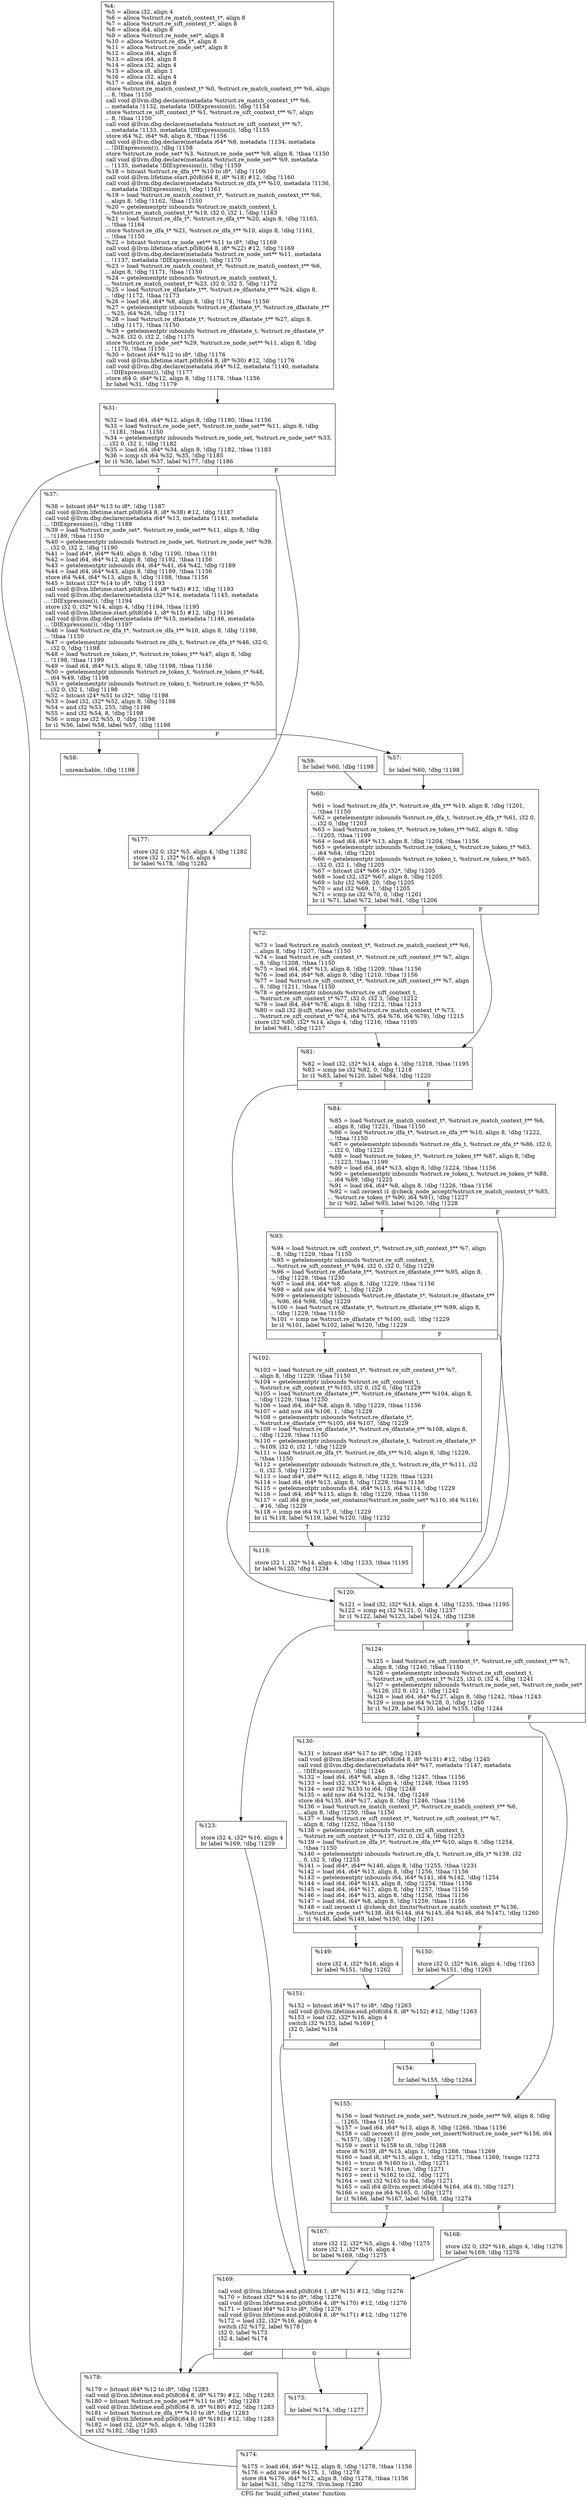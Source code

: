digraph "CFG for 'build_sifted_states' function" {
	label="CFG for 'build_sifted_states' function";

	Node0xe9a3f0 [shape=record,label="{%4:\l  %5 = alloca i32, align 4\l  %6 = alloca %struct.re_match_context_t*, align 8\l  %7 = alloca %struct.re_sift_context_t*, align 8\l  %8 = alloca i64, align 8\l  %9 = alloca %struct.re_node_set*, align 8\l  %10 = alloca %struct.re_dfa_t*, align 8\l  %11 = alloca %struct.re_node_set*, align 8\l  %12 = alloca i64, align 8\l  %13 = alloca i64, align 8\l  %14 = alloca i32, align 4\l  %15 = alloca i8, align 1\l  %16 = alloca i32, align 4\l  %17 = alloca i64, align 8\l  store %struct.re_match_context_t* %0, %struct.re_match_context_t** %6, align\l... 8, !tbaa !1150\l  call void @llvm.dbg.declare(metadata %struct.re_match_context_t** %6,\l... metadata !1132, metadata !DIExpression()), !dbg !1154\l  store %struct.re_sift_context_t* %1, %struct.re_sift_context_t** %7, align\l... 8, !tbaa !1150\l  call void @llvm.dbg.declare(metadata %struct.re_sift_context_t** %7,\l... metadata !1133, metadata !DIExpression()), !dbg !1155\l  store i64 %2, i64* %8, align 8, !tbaa !1156\l  call void @llvm.dbg.declare(metadata i64* %8, metadata !1134, metadata\l... !DIExpression()), !dbg !1158\l  store %struct.re_node_set* %3, %struct.re_node_set** %9, align 8, !tbaa !1150\l  call void @llvm.dbg.declare(metadata %struct.re_node_set** %9, metadata\l... !1135, metadata !DIExpression()), !dbg !1159\l  %18 = bitcast %struct.re_dfa_t** %10 to i8*, !dbg !1160\l  call void @llvm.lifetime.start.p0i8(i64 8, i8* %18) #12, !dbg !1160\l  call void @llvm.dbg.declare(metadata %struct.re_dfa_t** %10, metadata !1136,\l... metadata !DIExpression()), !dbg !1161\l  %19 = load %struct.re_match_context_t*, %struct.re_match_context_t** %6,\l... align 8, !dbg !1162, !tbaa !1150\l  %20 = getelementptr inbounds %struct.re_match_context_t,\l... %struct.re_match_context_t* %19, i32 0, i32 1, !dbg !1163\l  %21 = load %struct.re_dfa_t*, %struct.re_dfa_t** %20, align 8, !dbg !1163,\l... !tbaa !1164\l  store %struct.re_dfa_t* %21, %struct.re_dfa_t** %10, align 8, !dbg !1161,\l... !tbaa !1150\l  %22 = bitcast %struct.re_node_set** %11 to i8*, !dbg !1169\l  call void @llvm.lifetime.start.p0i8(i64 8, i8* %22) #12, !dbg !1169\l  call void @llvm.dbg.declare(metadata %struct.re_node_set** %11, metadata\l... !1137, metadata !DIExpression()), !dbg !1170\l  %23 = load %struct.re_match_context_t*, %struct.re_match_context_t** %6,\l... align 8, !dbg !1171, !tbaa !1150\l  %24 = getelementptr inbounds %struct.re_match_context_t,\l... %struct.re_match_context_t* %23, i32 0, i32 5, !dbg !1172\l  %25 = load %struct.re_dfastate_t**, %struct.re_dfastate_t*** %24, align 8,\l... !dbg !1172, !tbaa !1173\l  %26 = load i64, i64* %8, align 8, !dbg !1174, !tbaa !1156\l  %27 = getelementptr inbounds %struct.re_dfastate_t*, %struct.re_dfastate_t**\l... %25, i64 %26, !dbg !1171\l  %28 = load %struct.re_dfastate_t*, %struct.re_dfastate_t** %27, align 8,\l... !dbg !1171, !tbaa !1150\l  %29 = getelementptr inbounds %struct.re_dfastate_t, %struct.re_dfastate_t*\l... %28, i32 0, i32 2, !dbg !1175\l  store %struct.re_node_set* %29, %struct.re_node_set** %11, align 8, !dbg\l... !1170, !tbaa !1150\l  %30 = bitcast i64* %12 to i8*, !dbg !1176\l  call void @llvm.lifetime.start.p0i8(i64 8, i8* %30) #12, !dbg !1176\l  call void @llvm.dbg.declare(metadata i64* %12, metadata !1140, metadata\l... !DIExpression()), !dbg !1177\l  store i64 0, i64* %12, align 8, !dbg !1178, !tbaa !1156\l  br label %31, !dbg !1179\l}"];
	Node0xe9a3f0 -> Node0xe9a4f0;
	Node0xe9a4f0 [shape=record,label="{%31:\l\l  %32 = load i64, i64* %12, align 8, !dbg !1180, !tbaa !1156\l  %33 = load %struct.re_node_set*, %struct.re_node_set** %11, align 8, !dbg\l... !1181, !tbaa !1150\l  %34 = getelementptr inbounds %struct.re_node_set, %struct.re_node_set* %33,\l... i32 0, i32 1, !dbg !1182\l  %35 = load i64, i64* %34, align 8, !dbg !1182, !tbaa !1183\l  %36 = icmp slt i64 %32, %35, !dbg !1185\l  br i1 %36, label %37, label %177, !dbg !1186\l|{<s0>T|<s1>F}}"];
	Node0xe9a4f0:s0 -> Node0xe9a540;
	Node0xe9a4f0:s1 -> Node0xe9ad10;
	Node0xe9a540 [shape=record,label="{%37:\l\l  %38 = bitcast i64* %13 to i8*, !dbg !1187\l  call void @llvm.lifetime.start.p0i8(i64 8, i8* %38) #12, !dbg !1187\l  call void @llvm.dbg.declare(metadata i64* %13, metadata !1141, metadata\l... !DIExpression()), !dbg !1188\l  %39 = load %struct.re_node_set*, %struct.re_node_set** %11, align 8, !dbg\l... !1189, !tbaa !1150\l  %40 = getelementptr inbounds %struct.re_node_set, %struct.re_node_set* %39,\l... i32 0, i32 2, !dbg !1190\l  %41 = load i64*, i64** %40, align 8, !dbg !1190, !tbaa !1191\l  %42 = load i64, i64* %12, align 8, !dbg !1192, !tbaa !1156\l  %43 = getelementptr inbounds i64, i64* %41, i64 %42, !dbg !1189\l  %44 = load i64, i64* %43, align 8, !dbg !1189, !tbaa !1156\l  store i64 %44, i64* %13, align 8, !dbg !1188, !tbaa !1156\l  %45 = bitcast i32* %14 to i8*, !dbg !1193\l  call void @llvm.lifetime.start.p0i8(i64 4, i8* %45) #12, !dbg !1193\l  call void @llvm.dbg.declare(metadata i32* %14, metadata !1145, metadata\l... !DIExpression()), !dbg !1194\l  store i32 0, i32* %14, align 4, !dbg !1194, !tbaa !1195\l  call void @llvm.lifetime.start.p0i8(i64 1, i8* %15) #12, !dbg !1196\l  call void @llvm.dbg.declare(metadata i8* %15, metadata !1146, metadata\l... !DIExpression()), !dbg !1197\l  %46 = load %struct.re_dfa_t*, %struct.re_dfa_t** %10, align 8, !dbg !1198,\l... !tbaa !1150\l  %47 = getelementptr inbounds %struct.re_dfa_t, %struct.re_dfa_t* %46, i32 0,\l... i32 0, !dbg !1198\l  %48 = load %struct.re_token_t*, %struct.re_token_t** %47, align 8, !dbg\l... !1198, !tbaa !1199\l  %49 = load i64, i64* %13, align 8, !dbg !1198, !tbaa !1156\l  %50 = getelementptr inbounds %struct.re_token_t, %struct.re_token_t* %48,\l... i64 %49, !dbg !1198\l  %51 = getelementptr inbounds %struct.re_token_t, %struct.re_token_t* %50,\l... i32 0, i32 1, !dbg !1198\l  %52 = bitcast i24* %51 to i32*, !dbg !1198\l  %53 = load i32, i32* %52, align 8, !dbg !1198\l  %54 = and i32 %53, 255, !dbg !1198\l  %55 = and i32 %54, 8, !dbg !1198\l  %56 = icmp ne i32 %55, 0, !dbg !1198\l  br i1 %56, label %58, label %57, !dbg !1198\l|{<s0>T|<s1>F}}"];
	Node0xe9a540:s0 -> Node0xe9a5e0;
	Node0xe9a540:s1 -> Node0xe9a590;
	Node0xe9a590 [shape=record,label="{%57:\l\l  br label %60, !dbg !1198\l}"];
	Node0xe9a590 -> Node0xe9a680;
	Node0xe9a5e0 [shape=record,label="{%58:\l\l  unreachable, !dbg !1198\l}"];
	Node0xe9a630 [shape=record,label="{%59:                                                  \l  br label %60, !dbg !1198\l}"];
	Node0xe9a630 -> Node0xe9a680;
	Node0xe9a680 [shape=record,label="{%60:\l\l  %61 = load %struct.re_dfa_t*, %struct.re_dfa_t** %10, align 8, !dbg !1201,\l... !tbaa !1150\l  %62 = getelementptr inbounds %struct.re_dfa_t, %struct.re_dfa_t* %61, i32 0,\l... i32 0, !dbg !1203\l  %63 = load %struct.re_token_t*, %struct.re_token_t** %62, align 8, !dbg\l... !1203, !tbaa !1199\l  %64 = load i64, i64* %13, align 8, !dbg !1204, !tbaa !1156\l  %65 = getelementptr inbounds %struct.re_token_t, %struct.re_token_t* %63,\l... i64 %64, !dbg !1201\l  %66 = getelementptr inbounds %struct.re_token_t, %struct.re_token_t* %65,\l... i32 0, i32 1, !dbg !1205\l  %67 = bitcast i24* %66 to i32*, !dbg !1205\l  %68 = load i32, i32* %67, align 8, !dbg !1205\l  %69 = lshr i32 %68, 20, !dbg !1205\l  %70 = and i32 %69, 1, !dbg !1205\l  %71 = icmp ne i32 %70, 0, !dbg !1201\l  br i1 %71, label %72, label %81, !dbg !1206\l|{<s0>T|<s1>F}}"];
	Node0xe9a680:s0 -> Node0xe9a6d0;
	Node0xe9a680:s1 -> Node0xe9a720;
	Node0xe9a6d0 [shape=record,label="{%72:\l\l  %73 = load %struct.re_match_context_t*, %struct.re_match_context_t** %6,\l... align 8, !dbg !1207, !tbaa !1150\l  %74 = load %struct.re_sift_context_t*, %struct.re_sift_context_t** %7, align\l... 8, !dbg !1208, !tbaa !1150\l  %75 = load i64, i64* %13, align 8, !dbg !1209, !tbaa !1156\l  %76 = load i64, i64* %8, align 8, !dbg !1210, !tbaa !1156\l  %77 = load %struct.re_sift_context_t*, %struct.re_sift_context_t** %7, align\l... 8, !dbg !1211, !tbaa !1150\l  %78 = getelementptr inbounds %struct.re_sift_context_t,\l... %struct.re_sift_context_t* %77, i32 0, i32 3, !dbg !1212\l  %79 = load i64, i64* %78, align 8, !dbg !1212, !tbaa !1213\l  %80 = call i32 @sift_states_iter_mb(%struct.re_match_context_t* %73,\l... %struct.re_sift_context_t* %74, i64 %75, i64 %76, i64 %79), !dbg !1215\l  store i32 %80, i32* %14, align 4, !dbg !1216, !tbaa !1195\l  br label %81, !dbg !1217\l}"];
	Node0xe9a6d0 -> Node0xe9a720;
	Node0xe9a720 [shape=record,label="{%81:\l\l  %82 = load i32, i32* %14, align 4, !dbg !1218, !tbaa !1195\l  %83 = icmp ne i32 %82, 0, !dbg !1218\l  br i1 %83, label %120, label %84, !dbg !1220\l|{<s0>T|<s1>F}}"];
	Node0xe9a720:s0 -> Node0xe9a8b0;
	Node0xe9a720:s1 -> Node0xe9a770;
	Node0xe9a770 [shape=record,label="{%84:\l\l  %85 = load %struct.re_match_context_t*, %struct.re_match_context_t** %6,\l... align 8, !dbg !1221, !tbaa !1150\l  %86 = load %struct.re_dfa_t*, %struct.re_dfa_t** %10, align 8, !dbg !1222,\l... !tbaa !1150\l  %87 = getelementptr inbounds %struct.re_dfa_t, %struct.re_dfa_t* %86, i32 0,\l... i32 0, !dbg !1223\l  %88 = load %struct.re_token_t*, %struct.re_token_t** %87, align 8, !dbg\l... !1223, !tbaa !1199\l  %89 = load i64, i64* %13, align 8, !dbg !1224, !tbaa !1156\l  %90 = getelementptr inbounds %struct.re_token_t, %struct.re_token_t* %88,\l... i64 %89, !dbg !1225\l  %91 = load i64, i64* %8, align 8, !dbg !1226, !tbaa !1156\l  %92 = call zeroext i1 @check_node_accept(%struct.re_match_context_t* %85,\l... %struct.re_token_t* %90, i64 %91), !dbg !1227\l  br i1 %92, label %93, label %120, !dbg !1228\l|{<s0>T|<s1>F}}"];
	Node0xe9a770:s0 -> Node0xe9a7c0;
	Node0xe9a770:s1 -> Node0xe9a8b0;
	Node0xe9a7c0 [shape=record,label="{%93:\l\l  %94 = load %struct.re_sift_context_t*, %struct.re_sift_context_t** %7, align\l... 8, !dbg !1229, !tbaa !1150\l  %95 = getelementptr inbounds %struct.re_sift_context_t,\l... %struct.re_sift_context_t* %94, i32 0, i32 0, !dbg !1229\l  %96 = load %struct.re_dfastate_t**, %struct.re_dfastate_t*** %95, align 8,\l... !dbg !1229, !tbaa !1230\l  %97 = load i64, i64* %8, align 8, !dbg !1229, !tbaa !1156\l  %98 = add nsw i64 %97, 1, !dbg !1229\l  %99 = getelementptr inbounds %struct.re_dfastate_t*, %struct.re_dfastate_t**\l... %96, i64 %98, !dbg !1229\l  %100 = load %struct.re_dfastate_t*, %struct.re_dfastate_t** %99, align 8,\l... !dbg !1229, !tbaa !1150\l  %101 = icmp ne %struct.re_dfastate_t* %100, null, !dbg !1229\l  br i1 %101, label %102, label %120, !dbg !1229\l|{<s0>T|<s1>F}}"];
	Node0xe9a7c0:s0 -> Node0xe9a810;
	Node0xe9a7c0:s1 -> Node0xe9a8b0;
	Node0xe9a810 [shape=record,label="{%102:\l\l  %103 = load %struct.re_sift_context_t*, %struct.re_sift_context_t** %7,\l... align 8, !dbg !1229, !tbaa !1150\l  %104 = getelementptr inbounds %struct.re_sift_context_t,\l... %struct.re_sift_context_t* %103, i32 0, i32 0, !dbg !1229\l  %105 = load %struct.re_dfastate_t**, %struct.re_dfastate_t*** %104, align 8,\l... !dbg !1229, !tbaa !1230\l  %106 = load i64, i64* %8, align 8, !dbg !1229, !tbaa !1156\l  %107 = add nsw i64 %106, 1, !dbg !1229\l  %108 = getelementptr inbounds %struct.re_dfastate_t*,\l... %struct.re_dfastate_t** %105, i64 %107, !dbg !1229\l  %109 = load %struct.re_dfastate_t*, %struct.re_dfastate_t** %108, align 8,\l... !dbg !1229, !tbaa !1150\l  %110 = getelementptr inbounds %struct.re_dfastate_t, %struct.re_dfastate_t*\l... %109, i32 0, i32 1, !dbg !1229\l  %111 = load %struct.re_dfa_t*, %struct.re_dfa_t** %10, align 8, !dbg !1229,\l... !tbaa !1150\l  %112 = getelementptr inbounds %struct.re_dfa_t, %struct.re_dfa_t* %111, i32\l... 0, i32 3, !dbg !1229\l  %113 = load i64*, i64** %112, align 8, !dbg !1229, !tbaa !1231\l  %114 = load i64, i64* %13, align 8, !dbg !1229, !tbaa !1156\l  %115 = getelementptr inbounds i64, i64* %113, i64 %114, !dbg !1229\l  %116 = load i64, i64* %115, align 8, !dbg !1229, !tbaa !1156\l  %117 = call i64 @re_node_set_contains(%struct.re_node_set* %110, i64 %116)\l... #16, !dbg !1229\l  %118 = icmp ne i64 %117, 0, !dbg !1229\l  br i1 %118, label %119, label %120, !dbg !1232\l|{<s0>T|<s1>F}}"];
	Node0xe9a810:s0 -> Node0xe9a860;
	Node0xe9a810:s1 -> Node0xe9a8b0;
	Node0xe9a860 [shape=record,label="{%119:\l\l  store i32 1, i32* %14, align 4, !dbg !1233, !tbaa !1195\l  br label %120, !dbg !1234\l}"];
	Node0xe9a860 -> Node0xe9a8b0;
	Node0xe9a8b0 [shape=record,label="{%120:\l\l  %121 = load i32, i32* %14, align 4, !dbg !1235, !tbaa !1195\l  %122 = icmp eq i32 %121, 0, !dbg !1237\l  br i1 %122, label %123, label %124, !dbg !1238\l|{<s0>T|<s1>F}}"];
	Node0xe9a8b0:s0 -> Node0xe9a900;
	Node0xe9a8b0:s1 -> Node0xe9a950;
	Node0xe9a900 [shape=record,label="{%123:\l\l  store i32 4, i32* %16, align 4\l  br label %169, !dbg !1239\l}"];
	Node0xe9a900 -> Node0xe9ac20;
	Node0xe9a950 [shape=record,label="{%124:\l\l  %125 = load %struct.re_sift_context_t*, %struct.re_sift_context_t** %7,\l... align 8, !dbg !1240, !tbaa !1150\l  %126 = getelementptr inbounds %struct.re_sift_context_t,\l... %struct.re_sift_context_t* %125, i32 0, i32 4, !dbg !1241\l  %127 = getelementptr inbounds %struct.re_node_set, %struct.re_node_set*\l... %126, i32 0, i32 1, !dbg !1242\l  %128 = load i64, i64* %127, align 8, !dbg !1242, !tbaa !1243\l  %129 = icmp ne i64 %128, 0, !dbg !1240\l  br i1 %129, label %130, label %155, !dbg !1244\l|{<s0>T|<s1>F}}"];
	Node0xe9a950:s0 -> Node0xe9a9a0;
	Node0xe9a950:s1 -> Node0xe9ab30;
	Node0xe9a9a0 [shape=record,label="{%130:\l\l  %131 = bitcast i64* %17 to i8*, !dbg !1245\l  call void @llvm.lifetime.start.p0i8(i64 8, i8* %131) #12, !dbg !1245\l  call void @llvm.dbg.declare(metadata i64* %17, metadata !1147, metadata\l... !DIExpression()), !dbg !1246\l  %132 = load i64, i64* %8, align 8, !dbg !1247, !tbaa !1156\l  %133 = load i32, i32* %14, align 4, !dbg !1248, !tbaa !1195\l  %134 = sext i32 %133 to i64, !dbg !1248\l  %135 = add nsw i64 %132, %134, !dbg !1249\l  store i64 %135, i64* %17, align 8, !dbg !1246, !tbaa !1156\l  %136 = load %struct.re_match_context_t*, %struct.re_match_context_t** %6,\l... align 8, !dbg !1250, !tbaa !1150\l  %137 = load %struct.re_sift_context_t*, %struct.re_sift_context_t** %7,\l... align 8, !dbg !1252, !tbaa !1150\l  %138 = getelementptr inbounds %struct.re_sift_context_t,\l... %struct.re_sift_context_t* %137, i32 0, i32 4, !dbg !1253\l  %139 = load %struct.re_dfa_t*, %struct.re_dfa_t** %10, align 8, !dbg !1254,\l... !tbaa !1150\l  %140 = getelementptr inbounds %struct.re_dfa_t, %struct.re_dfa_t* %139, i32\l... 0, i32 3, !dbg !1255\l  %141 = load i64*, i64** %140, align 8, !dbg !1255, !tbaa !1231\l  %142 = load i64, i64* %13, align 8, !dbg !1256, !tbaa !1156\l  %143 = getelementptr inbounds i64, i64* %141, i64 %142, !dbg !1254\l  %144 = load i64, i64* %143, align 8, !dbg !1254, !tbaa !1156\l  %145 = load i64, i64* %17, align 8, !dbg !1257, !tbaa !1156\l  %146 = load i64, i64* %13, align 8, !dbg !1258, !tbaa !1156\l  %147 = load i64, i64* %8, align 8, !dbg !1259, !tbaa !1156\l  %148 = call zeroext i1 @check_dst_limits(%struct.re_match_context_t* %136,\l... %struct.re_node_set* %138, i64 %144, i64 %145, i64 %146, i64 %147), !dbg !1260\l  br i1 %148, label %149, label %150, !dbg !1261\l|{<s0>T|<s1>F}}"];
	Node0xe9a9a0:s0 -> Node0xe9a9f0;
	Node0xe9a9a0:s1 -> Node0xe9aa40;
	Node0xe9a9f0 [shape=record,label="{%149:\l\l  store i32 4, i32* %16, align 4\l  br label %151, !dbg !1262\l}"];
	Node0xe9a9f0 -> Node0xe9aa90;
	Node0xe9aa40 [shape=record,label="{%150:\l\l  store i32 0, i32* %16, align 4, !dbg !1263\l  br label %151, !dbg !1263\l}"];
	Node0xe9aa40 -> Node0xe9aa90;
	Node0xe9aa90 [shape=record,label="{%151:\l\l  %152 = bitcast i64* %17 to i8*, !dbg !1263\l  call void @llvm.lifetime.end.p0i8(i64 8, i8* %152) #12, !dbg !1263\l  %153 = load i32, i32* %16, align 4\l  switch i32 %153, label %169 [\l    i32 0, label %154\l  ]\l|{<s0>def|<s1>0}}"];
	Node0xe9aa90:s0 -> Node0xe9ac20;
	Node0xe9aa90:s1 -> Node0xe9aae0;
	Node0xe9aae0 [shape=record,label="{%154:\l\l  br label %155, !dbg !1264\l}"];
	Node0xe9aae0 -> Node0xe9ab30;
	Node0xe9ab30 [shape=record,label="{%155:\l\l  %156 = load %struct.re_node_set*, %struct.re_node_set** %9, align 8, !dbg\l... !1265, !tbaa !1150\l  %157 = load i64, i64* %13, align 8, !dbg !1266, !tbaa !1156\l  %158 = call zeroext i1 @re_node_set_insert(%struct.re_node_set* %156, i64\l... %157), !dbg !1267\l  %159 = zext i1 %158 to i8, !dbg !1268\l  store i8 %159, i8* %15, align 1, !dbg !1268, !tbaa !1269\l  %160 = load i8, i8* %15, align 1, !dbg !1271, !tbaa !1269, !range !1273\l  %161 = trunc i8 %160 to i1, !dbg !1271\l  %162 = xor i1 %161, true, !dbg !1271\l  %163 = zext i1 %162 to i32, !dbg !1271\l  %164 = sext i32 %163 to i64, !dbg !1271\l  %165 = call i64 @llvm.expect.i64(i64 %164, i64 0), !dbg !1271\l  %166 = icmp ne i64 %165, 0, !dbg !1271\l  br i1 %166, label %167, label %168, !dbg !1274\l|{<s0>T|<s1>F}}"];
	Node0xe9ab30:s0 -> Node0xe9ab80;
	Node0xe9ab30:s1 -> Node0xe9abd0;
	Node0xe9ab80 [shape=record,label="{%167:\l\l  store i32 12, i32* %5, align 4, !dbg !1275\l  store i32 1, i32* %16, align 4\l  br label %169, !dbg !1275\l}"];
	Node0xe9ab80 -> Node0xe9ac20;
	Node0xe9abd0 [shape=record,label="{%168:\l\l  store i32 0, i32* %16, align 4, !dbg !1276\l  br label %169, !dbg !1276\l}"];
	Node0xe9abd0 -> Node0xe9ac20;
	Node0xe9ac20 [shape=record,label="{%169:\l\l  call void @llvm.lifetime.end.p0i8(i64 1, i8* %15) #12, !dbg !1276\l  %170 = bitcast i32* %14 to i8*, !dbg !1276\l  call void @llvm.lifetime.end.p0i8(i64 4, i8* %170) #12, !dbg !1276\l  %171 = bitcast i64* %13 to i8*, !dbg !1276\l  call void @llvm.lifetime.end.p0i8(i64 8, i8* %171) #12, !dbg !1276\l  %172 = load i32, i32* %16, align 4\l  switch i32 %172, label %178 [\l    i32 0, label %173\l    i32 4, label %174\l  ]\l|{<s0>def|<s1>0|<s2>4}}"];
	Node0xe9ac20:s0 -> Node0xe9ad60;
	Node0xe9ac20:s1 -> Node0xe9ac70;
	Node0xe9ac20:s2 -> Node0xe9acc0;
	Node0xe9ac70 [shape=record,label="{%173:\l\l  br label %174, !dbg !1277\l}"];
	Node0xe9ac70 -> Node0xe9acc0;
	Node0xe9acc0 [shape=record,label="{%174:\l\l  %175 = load i64, i64* %12, align 8, !dbg !1278, !tbaa !1156\l  %176 = add nsw i64 %175, 1, !dbg !1278\l  store i64 %176, i64* %12, align 8, !dbg !1278, !tbaa !1156\l  br label %31, !dbg !1279, !llvm.loop !1280\l}"];
	Node0xe9acc0 -> Node0xe9a4f0;
	Node0xe9ad10 [shape=record,label="{%177:\l\l  store i32 0, i32* %5, align 4, !dbg !1282\l  store i32 1, i32* %16, align 4\l  br label %178, !dbg !1282\l}"];
	Node0xe9ad10 -> Node0xe9ad60;
	Node0xe9ad60 [shape=record,label="{%178:\l\l  %179 = bitcast i64* %12 to i8*, !dbg !1283\l  call void @llvm.lifetime.end.p0i8(i64 8, i8* %179) #12, !dbg !1283\l  %180 = bitcast %struct.re_node_set** %11 to i8*, !dbg !1283\l  call void @llvm.lifetime.end.p0i8(i64 8, i8* %180) #12, !dbg !1283\l  %181 = bitcast %struct.re_dfa_t** %10 to i8*, !dbg !1283\l  call void @llvm.lifetime.end.p0i8(i64 8, i8* %181) #12, !dbg !1283\l  %182 = load i32, i32* %5, align 4, !dbg !1283\l  ret i32 %182, !dbg !1283\l}"];
}

